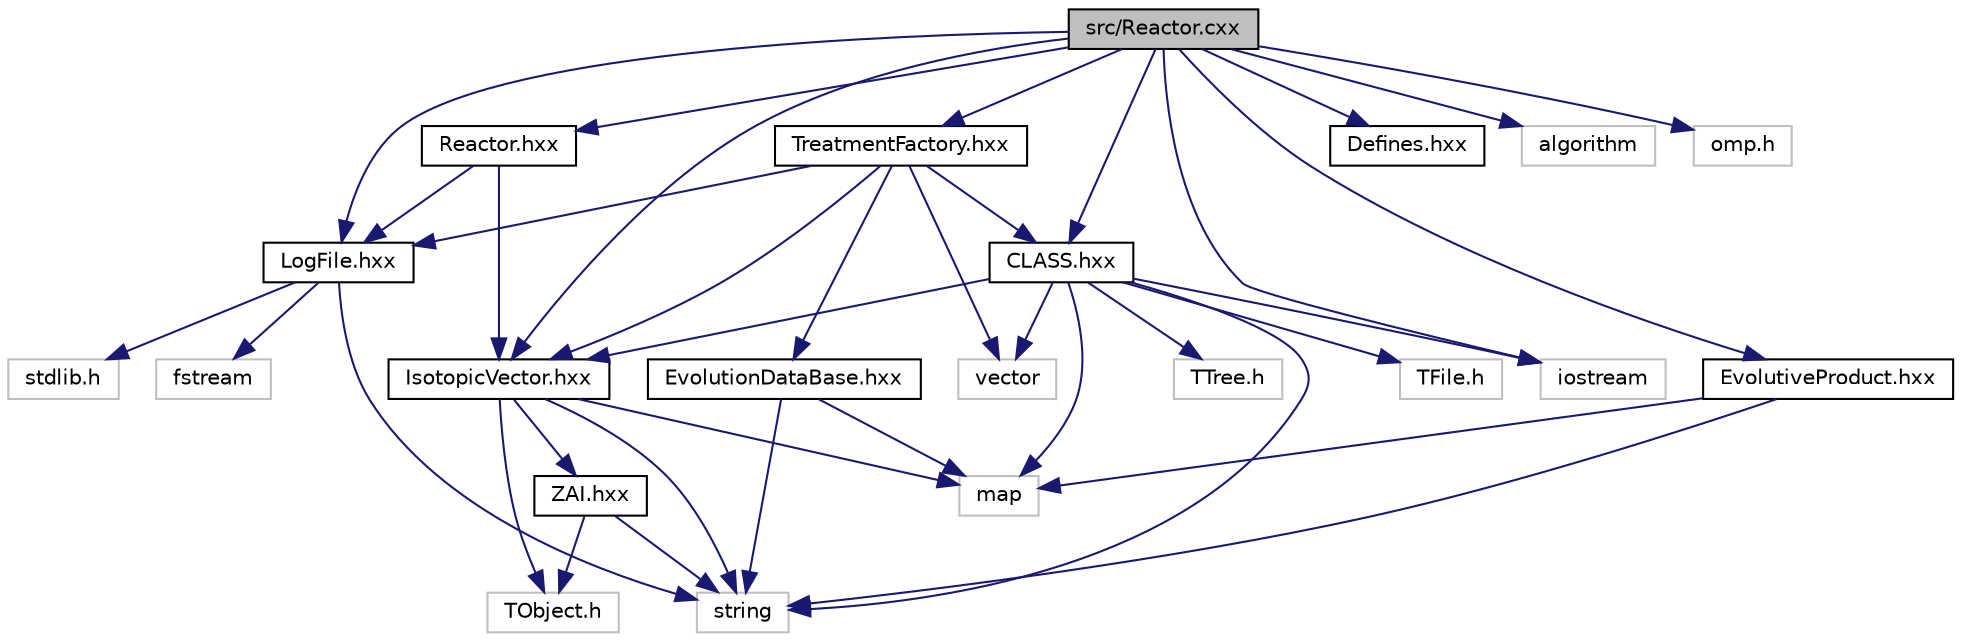 digraph G
{
  edge [fontname="Helvetica",fontsize="10",labelfontname="Helvetica",labelfontsize="10"];
  node [fontname="Helvetica",fontsize="10",shape=record];
  Node1 [label="src/Reactor.cxx",height=0.2,width=0.4,color="black", fillcolor="grey75", style="filled" fontcolor="black"];
  Node1 -> Node2 [color="midnightblue",fontsize="10",style="solid",fontname="Helvetica"];
  Node2 [label="Reactor.hxx",height=0.2,width=0.4,color="black", fillcolor="white", style="filled",URL="$_reactor_8hxx.html",tooltip="Header file for reactor classes. Define a reactor."];
  Node2 -> Node3 [color="midnightblue",fontsize="10",style="solid",fontname="Helvetica"];
  Node3 [label="IsotopicVector.hxx",height=0.2,width=0.4,color="black", fillcolor="white", style="filled",URL="$_isotopic_vector_8hxx.html",tooltip="Header file for IsotopicVector class. The aim of this Class is to manage any kind of IsotopicVector..."];
  Node3 -> Node4 [color="midnightblue",fontsize="10",style="solid",fontname="Helvetica"];
  Node4 [label="ZAI.hxx",height=0.2,width=0.4,color="black", fillcolor="white", style="filled",URL="$_z_a_i_8hxx.html",tooltip="Header file for ZAI classes. Define a nuclei as : Z A I."];
  Node4 -> Node5 [color="midnightblue",fontsize="10",style="solid",fontname="Helvetica"];
  Node5 [label="string",height=0.2,width=0.4,color="grey75", fillcolor="white", style="filled"];
  Node4 -> Node6 [color="midnightblue",fontsize="10",style="solid",fontname="Helvetica"];
  Node6 [label="TObject.h",height=0.2,width=0.4,color="grey75", fillcolor="white", style="filled"];
  Node3 -> Node6 [color="midnightblue",fontsize="10",style="solid",fontname="Helvetica"];
  Node3 -> Node5 [color="midnightblue",fontsize="10",style="solid",fontname="Helvetica"];
  Node3 -> Node7 [color="midnightblue",fontsize="10",style="solid",fontname="Helvetica"];
  Node7 [label="map",height=0.2,width=0.4,color="grey75", fillcolor="white", style="filled"];
  Node2 -> Node8 [color="midnightblue",fontsize="10",style="solid",fontname="Helvetica"];
  Node8 [label="LogFile.hxx",height=0.2,width=0.4,color="black", fillcolor="white", style="filled",URL="$_log_file_8hxx.html",tooltip="Header file for LogFile class. The aim of this Class is to centralize the all CLASS software message ..."];
  Node8 -> Node5 [color="midnightblue",fontsize="10",style="solid",fontname="Helvetica"];
  Node8 -> Node9 [color="midnightblue",fontsize="10",style="solid",fontname="Helvetica"];
  Node9 [label="fstream",height=0.2,width=0.4,color="grey75", fillcolor="white", style="filled"];
  Node8 -> Node10 [color="midnightblue",fontsize="10",style="solid",fontname="Helvetica"];
  Node10 [label="stdlib.h",height=0.2,width=0.4,color="grey75", fillcolor="white", style="filled"];
  Node1 -> Node3 [color="midnightblue",fontsize="10",style="solid",fontname="Helvetica"];
  Node1 -> Node11 [color="midnightblue",fontsize="10",style="solid",fontname="Helvetica"];
  Node11 [label="EvolutiveProduct.hxx",height=0.2,width=0.4,color="black", fillcolor="white", style="filled",URL="$_evolutive_product_8hxx.html",tooltip="Header file for EvolutiveProduct classes. The aim of this Class is to manage evolution of a system..."];
  Node11 -> Node5 [color="midnightblue",fontsize="10",style="solid",fontname="Helvetica"];
  Node11 -> Node7 [color="midnightblue",fontsize="10",style="solid",fontname="Helvetica"];
  Node1 -> Node12 [color="midnightblue",fontsize="10",style="solid",fontname="Helvetica"];
  Node12 [label="CLASS.hxx",height=0.2,width=0.4,color="black", fillcolor="white", style="filled",URL="$_c_l_a_s_s_8hxx.html",tooltip="Header file for CLASS classes. Define a CLASS Parc. The aim of thes Class is to manage the parc..."];
  Node12 -> Node3 [color="midnightblue",fontsize="10",style="solid",fontname="Helvetica"];
  Node12 -> Node13 [color="midnightblue",fontsize="10",style="solid",fontname="Helvetica"];
  Node13 [label="TFile.h",height=0.2,width=0.4,color="grey75", fillcolor="white", style="filled"];
  Node12 -> Node14 [color="midnightblue",fontsize="10",style="solid",fontname="Helvetica"];
  Node14 [label="TTree.h",height=0.2,width=0.4,color="grey75", fillcolor="white", style="filled"];
  Node12 -> Node15 [color="midnightblue",fontsize="10",style="solid",fontname="Helvetica"];
  Node15 [label="vector",height=0.2,width=0.4,color="grey75", fillcolor="white", style="filled"];
  Node12 -> Node5 [color="midnightblue",fontsize="10",style="solid",fontname="Helvetica"];
  Node12 -> Node7 [color="midnightblue",fontsize="10",style="solid",fontname="Helvetica"];
  Node12 -> Node16 [color="midnightblue",fontsize="10",style="solid",fontname="Helvetica"];
  Node16 [label="iostream",height=0.2,width=0.4,color="grey75", fillcolor="white", style="filled"];
  Node1 -> Node8 [color="midnightblue",fontsize="10",style="solid",fontname="Helvetica"];
  Node1 -> Node17 [color="midnightblue",fontsize="10",style="solid",fontname="Helvetica"];
  Node17 [label="TreatmentFactory.hxx",height=0.2,width=0.4,color="black", fillcolor="white", style="filled",URL="$_treatment_factory_8hxx.html",tooltip="Header file for TreatmentFactory class."];
  Node17 -> Node18 [color="midnightblue",fontsize="10",style="solid",fontname="Helvetica"];
  Node18 [label="EvolutionDataBase.hxx",height=0.2,width=0.4,color="black", fillcolor="white", style="filled",URL="$_evolution_data_base_8hxx.html",tooltip="Header file for EvolutionDataBase class. The aim of this Class is to store the evolution Database of ..."];
  Node18 -> Node7 [color="midnightblue",fontsize="10",style="solid",fontname="Helvetica"];
  Node18 -> Node5 [color="midnightblue",fontsize="10",style="solid",fontname="Helvetica"];
  Node17 -> Node12 [color="midnightblue",fontsize="10",style="solid",fontname="Helvetica"];
  Node17 -> Node3 [color="midnightblue",fontsize="10",style="solid",fontname="Helvetica"];
  Node17 -> Node8 [color="midnightblue",fontsize="10",style="solid",fontname="Helvetica"];
  Node17 -> Node15 [color="midnightblue",fontsize="10",style="solid",fontname="Helvetica"];
  Node1 -> Node19 [color="midnightblue",fontsize="10",style="solid",fontname="Helvetica"];
  Node19 [label="Defines.hxx",height=0.2,width=0.4,color="black", fillcolor="white", style="filled",URL="$_defines_8hxx.html"];
  Node1 -> Node16 [color="midnightblue",fontsize="10",style="solid",fontname="Helvetica"];
  Node1 -> Node20 [color="midnightblue",fontsize="10",style="solid",fontname="Helvetica"];
  Node20 [label="algorithm",height=0.2,width=0.4,color="grey75", fillcolor="white", style="filled"];
  Node1 -> Node21 [color="midnightblue",fontsize="10",style="solid",fontname="Helvetica"];
  Node21 [label="omp.h",height=0.2,width=0.4,color="grey75", fillcolor="white", style="filled"];
}
